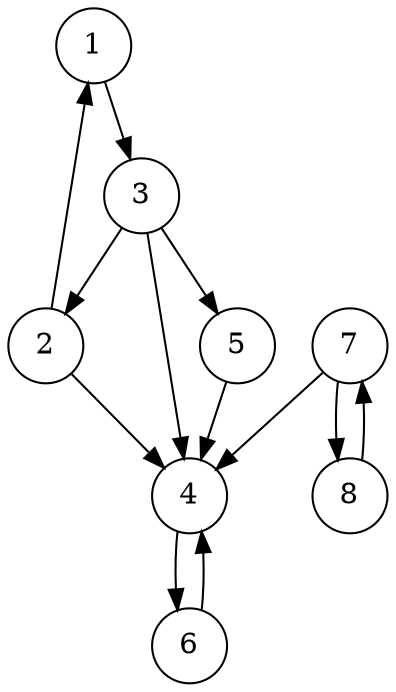 digraph g {
    node[shape=circle fixedsize=true style=filled fillcolor=white colorscheme=accent8 ];
    1->3;
2->1;
2->4;
3->2;
3->4;
3->5;
4->6;
5->4;
6->4;
7->4;
7->8;
8->7;

}

